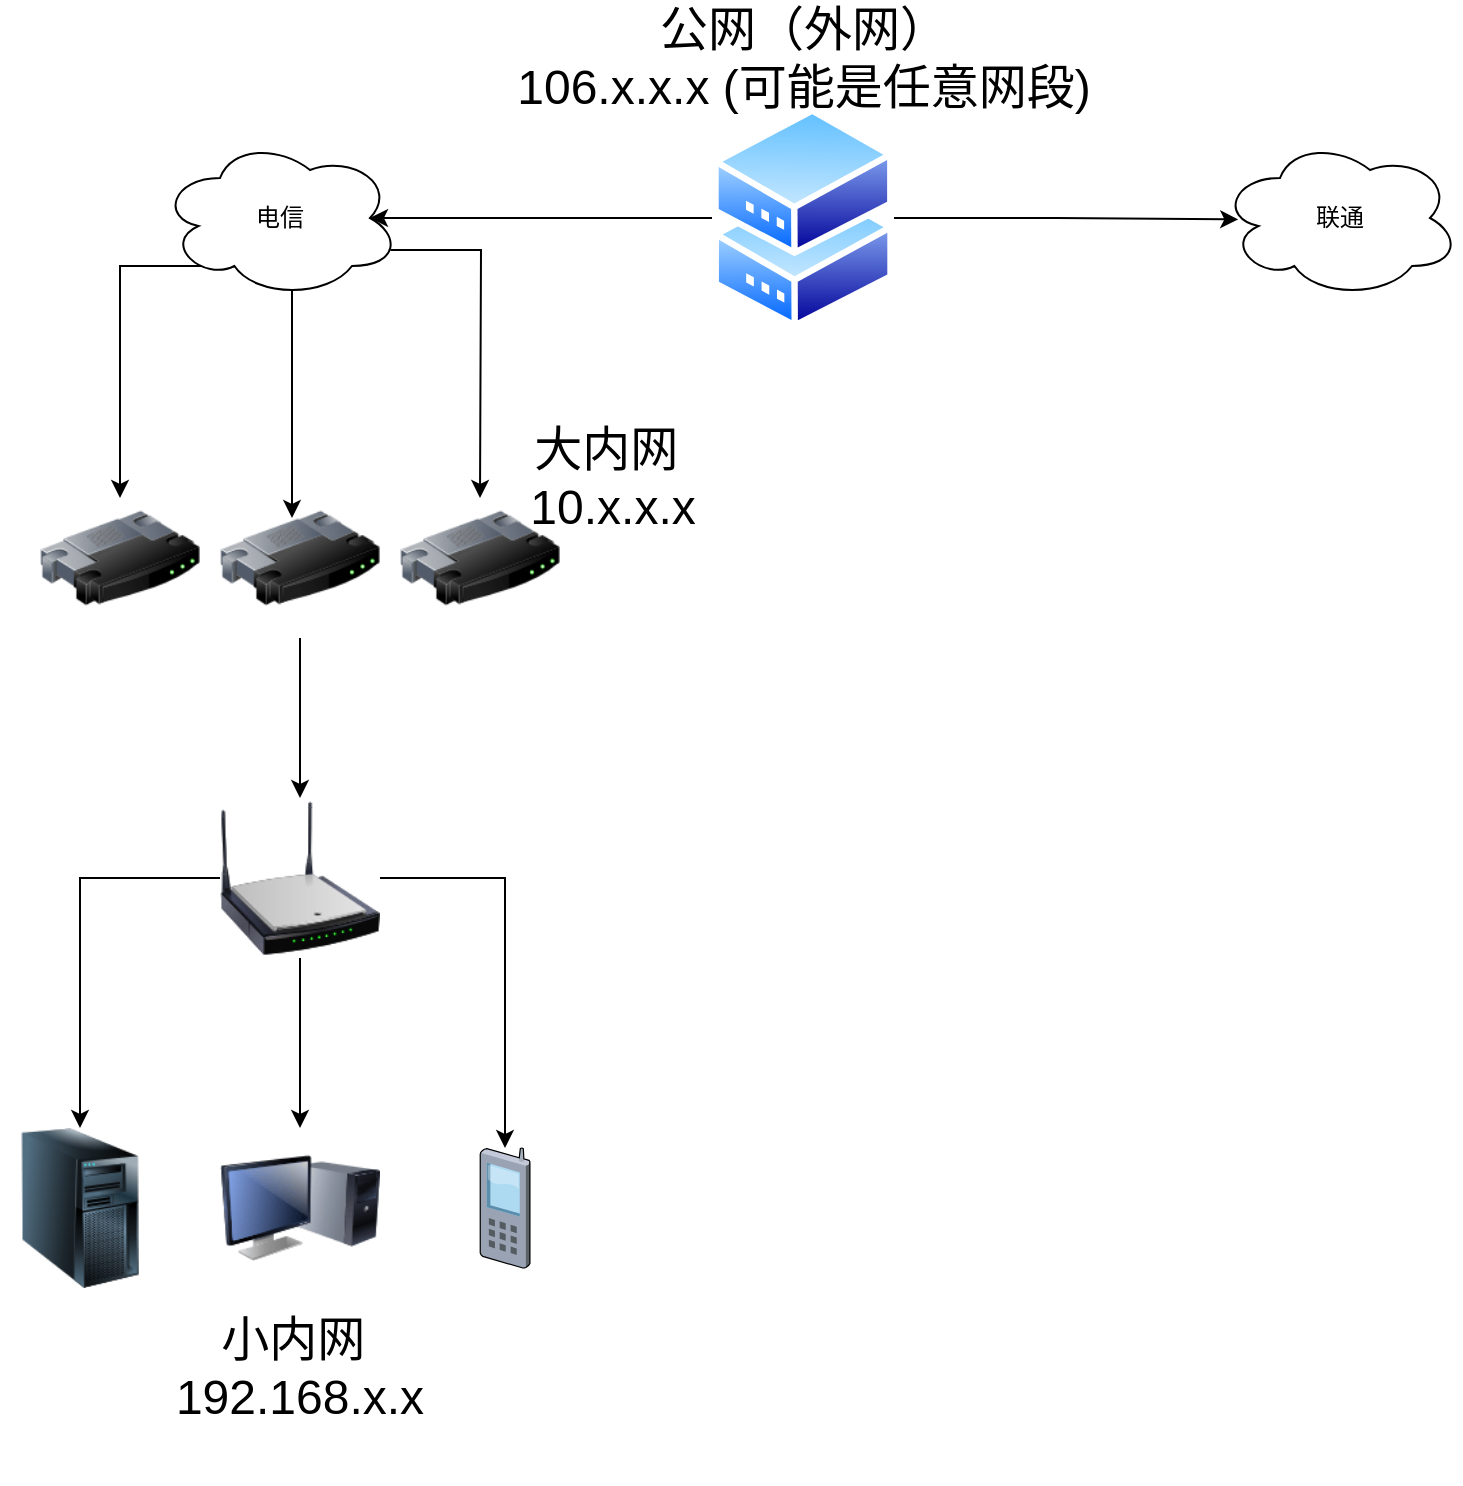 <mxfile version="14.3.2" type="github">
  <diagram id="FrFdWf4DSzp_vg6NDe_p" name="第 1 页">
    <mxGraphModel dx="1503" dy="791" grid="1" gridSize="10" guides="1" tooltips="1" connect="1" arrows="1" fold="1" page="1" pageScale="1" pageWidth="827" pageHeight="1169" math="0" shadow="0">
      <root>
        <mxCell id="0" />
        <mxCell id="1" parent="0" />
        <mxCell id="GJ8pHnnnpWjj9FqOOtTp-5" style="edgeStyle=orthogonalEdgeStyle;rounded=0;orthogonalLoop=1;jettySize=auto;html=1;entryX=0.076;entryY=0.509;entryDx=0;entryDy=0;entryPerimeter=0;" edge="1" parent="1" source="GJ8pHnnnpWjj9FqOOtTp-1" target="GJ8pHnnnpWjj9FqOOtTp-3">
          <mxGeometry relative="1" as="geometry" />
        </mxCell>
        <mxCell id="GJ8pHnnnpWjj9FqOOtTp-6" style="edgeStyle=orthogonalEdgeStyle;rounded=0;orthogonalLoop=1;jettySize=auto;html=1;entryX=0.875;entryY=0.5;entryDx=0;entryDy=0;entryPerimeter=0;" edge="1" parent="1" source="GJ8pHnnnpWjj9FqOOtTp-1" target="GJ8pHnnnpWjj9FqOOtTp-2">
          <mxGeometry relative="1" as="geometry" />
        </mxCell>
        <mxCell id="GJ8pHnnnpWjj9FqOOtTp-1" value="" style="aspect=fixed;perimeter=ellipsePerimeter;html=1;align=center;shadow=0;dashed=0;spacingTop=3;image;image=img/lib/active_directory/shadowed_router.svg;" vertex="1" parent="1">
          <mxGeometry x="406" y="74.51" width="91" height="110.98" as="geometry" />
        </mxCell>
        <mxCell id="GJ8pHnnnpWjj9FqOOtTp-8" style="edgeStyle=orthogonalEdgeStyle;rounded=0;orthogonalLoop=1;jettySize=auto;html=1;exitX=0.55;exitY=0.95;exitDx=0;exitDy=0;exitPerimeter=0;" edge="1" parent="1" source="GJ8pHnnnpWjj9FqOOtTp-2">
          <mxGeometry relative="1" as="geometry">
            <mxPoint x="196" y="280" as="targetPoint" />
          </mxGeometry>
        </mxCell>
        <mxCell id="GJ8pHnnnpWjj9FqOOtTp-9" style="edgeStyle=orthogonalEdgeStyle;rounded=0;orthogonalLoop=1;jettySize=auto;html=1;exitX=0.31;exitY=0.8;exitDx=0;exitDy=0;exitPerimeter=0;" edge="1" parent="1" source="GJ8pHnnnpWjj9FqOOtTp-2">
          <mxGeometry relative="1" as="geometry">
            <mxPoint x="110" y="270" as="targetPoint" />
          </mxGeometry>
        </mxCell>
        <mxCell id="GJ8pHnnnpWjj9FqOOtTp-10" style="edgeStyle=orthogonalEdgeStyle;rounded=0;orthogonalLoop=1;jettySize=auto;html=1;exitX=0.96;exitY=0.7;exitDx=0;exitDy=0;exitPerimeter=0;" edge="1" parent="1" source="GJ8pHnnnpWjj9FqOOtTp-2">
          <mxGeometry relative="1" as="geometry">
            <mxPoint x="290" y="270" as="targetPoint" />
          </mxGeometry>
        </mxCell>
        <mxCell id="GJ8pHnnnpWjj9FqOOtTp-2" value="电信" style="ellipse;shape=cloud;whiteSpace=wrap;html=1;" vertex="1" parent="1">
          <mxGeometry x="130" y="90" width="120" height="80" as="geometry" />
        </mxCell>
        <mxCell id="GJ8pHnnnpWjj9FqOOtTp-3" value="联通" style="ellipse;shape=cloud;whiteSpace=wrap;html=1;" vertex="1" parent="1">
          <mxGeometry x="660" y="90" width="120" height="80" as="geometry" />
        </mxCell>
        <mxCell id="GJ8pHnnnpWjj9FqOOtTp-7" value="&lt;font style=&quot;font-size: 24px&quot;&gt;公网（外网） &lt;br&gt;106.x.x.x (可能是任意网段)&lt;/font&gt;" style="text;html=1;strokeColor=none;fillColor=none;align=center;verticalAlign=middle;whiteSpace=wrap;rounded=0;" vertex="1" parent="1">
          <mxGeometry x="259.75" y="40.0" width="383.5" height="20" as="geometry" />
        </mxCell>
        <mxCell id="GJ8pHnnnpWjj9FqOOtTp-11" value="" style="image;html=1;image=img/lib/clip_art/networking/Router_128x128.png" vertex="1" parent="1">
          <mxGeometry x="70" y="260" width="80" height="80" as="geometry" />
        </mxCell>
        <mxCell id="GJ8pHnnnpWjj9FqOOtTp-19" value="" style="edgeStyle=orthogonalEdgeStyle;rounded=0;orthogonalLoop=1;jettySize=auto;html=1;" edge="1" parent="1" source="GJ8pHnnnpWjj9FqOOtTp-12" target="GJ8pHnnnpWjj9FqOOtTp-18">
          <mxGeometry relative="1" as="geometry" />
        </mxCell>
        <mxCell id="GJ8pHnnnpWjj9FqOOtTp-12" value="" style="image;html=1;image=img/lib/clip_art/networking/Router_128x128.png" vertex="1" parent="1">
          <mxGeometry x="160" y="260" width="80" height="80" as="geometry" />
        </mxCell>
        <mxCell id="GJ8pHnnnpWjj9FqOOtTp-13" value="" style="image;html=1;image=img/lib/clip_art/networking/Router_128x128.png" vertex="1" parent="1">
          <mxGeometry x="250" y="260" width="80" height="80" as="geometry" />
        </mxCell>
        <mxCell id="GJ8pHnnnpWjj9FqOOtTp-28" style="edgeStyle=orthogonalEdgeStyle;rounded=0;orthogonalLoop=1;jettySize=auto;html=1;entryX=0.5;entryY=0;entryDx=0;entryDy=0;" edge="1" parent="1" source="GJ8pHnnnpWjj9FqOOtTp-18" target="GJ8pHnnnpWjj9FqOOtTp-23">
          <mxGeometry relative="1" as="geometry" />
        </mxCell>
        <mxCell id="GJ8pHnnnpWjj9FqOOtTp-29" value="" style="edgeStyle=orthogonalEdgeStyle;rounded=0;orthogonalLoop=1;jettySize=auto;html=1;" edge="1" parent="1" source="GJ8pHnnnpWjj9FqOOtTp-18" target="GJ8pHnnnpWjj9FqOOtTp-25">
          <mxGeometry relative="1" as="geometry" />
        </mxCell>
        <mxCell id="GJ8pHnnnpWjj9FqOOtTp-30" style="edgeStyle=orthogonalEdgeStyle;rounded=0;orthogonalLoop=1;jettySize=auto;html=1;" edge="1" parent="1" source="GJ8pHnnnpWjj9FqOOtTp-18" target="GJ8pHnnnpWjj9FqOOtTp-27">
          <mxGeometry relative="1" as="geometry" />
        </mxCell>
        <mxCell id="GJ8pHnnnpWjj9FqOOtTp-18" value="" style="image;html=1;image=img/lib/clip_art/networking/Wireless_Router_N_128x128.png" vertex="1" parent="1">
          <mxGeometry x="160" y="420" width="80" height="80" as="geometry" />
        </mxCell>
        <mxCell id="GJ8pHnnnpWjj9FqOOtTp-20" value="&lt;font style=&quot;font-size: 24px&quot;&gt;大内网&amp;nbsp; &lt;br&gt;10.x.x.x&lt;/font&gt;" style="text;html=1;align=center;verticalAlign=middle;resizable=0;points=[];autosize=1;" vertex="1" parent="1">
          <mxGeometry x="306" y="240" width="100" height="40" as="geometry" />
        </mxCell>
        <mxCell id="GJ8pHnnnpWjj9FqOOtTp-23" value="" style="image;html=1;image=img/lib/clip_art/computers/Server_Tower_128x128.png" vertex="1" parent="1">
          <mxGeometry x="50" y="585" width="80" height="80" as="geometry" />
        </mxCell>
        <mxCell id="GJ8pHnnnpWjj9FqOOtTp-25" value="" style="image;html=1;image=img/lib/clip_art/computers/Monitor_Tower_128x128.png" vertex="1" parent="1">
          <mxGeometry x="160" y="585" width="80" height="80" as="geometry" />
        </mxCell>
        <mxCell id="GJ8pHnnnpWjj9FqOOtTp-27" value="" style="verticalLabelPosition=bottom;aspect=fixed;html=1;verticalAlign=top;strokeColor=none;align=center;outlineConnect=0;shape=mxgraph.citrix.cell_phone;" vertex="1" parent="1">
          <mxGeometry x="290" y="595" width="25" height="60" as="geometry" />
        </mxCell>
        <mxCell id="GJ8pHnnnpWjj9FqOOtTp-31" value="&lt;font style=&quot;font-size: 24px&quot;&gt;小内网&amp;nbsp; 192.168.x.x&lt;br&gt;&lt;br&gt;&lt;/font&gt;" style="text;html=1;strokeColor=none;fillColor=none;align=center;verticalAlign=middle;whiteSpace=wrap;rounded=0;" vertex="1" parent="1">
          <mxGeometry x="140" y="710" width="120" height="20" as="geometry" />
        </mxCell>
      </root>
    </mxGraphModel>
  </diagram>
</mxfile>
